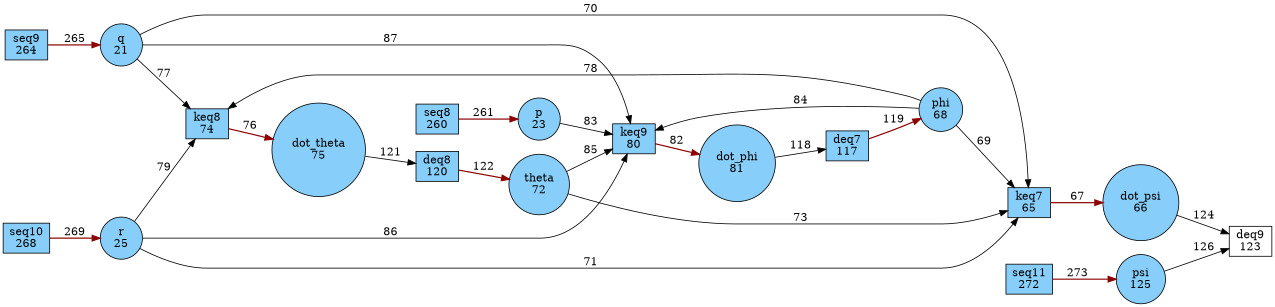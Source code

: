 digraph G {
rankdir = LR;
size ="8.5"
node [shape = box, fillcolor = lightskyblue, style = filled, label="keq7
65"]; keq7;
node [shape = box, fillcolor = lightskyblue, style = filled, label="keq8
74"]; keq8;
node [shape = box, fillcolor = lightskyblue, style = filled, label="keq9
80"]; keq9;
node [shape = box, fillcolor = lightskyblue, style = filled, label="deq7
117"]; deq7;
node [shape = box, fillcolor = lightskyblue, style = filled, label="deq8
120"]; deq8;
node [shape = box, fillcolor = white, style = filled, label="deq9
123"]; deq9;
node [shape = box, fillcolor = lightskyblue, style = filled, label="seq8
260"]; seq8;
node [shape = box, fillcolor = lightskyblue, style = filled, label="seq9
264"]; seq9;
node [shape = box, fillcolor = lightskyblue, style = filled, label="seq10
268"]; seq10;
node [shape = box, fillcolor = lightskyblue, style = filled, label="seq11
272"]; seq11;
node [shape = circle, fillcolor = lightskyblue, style = filled, label="q
21"]; q;
node [shape = circle, fillcolor = lightskyblue, style = filled, label="p
23"]; p;
node [shape = circle, fillcolor = lightskyblue, style = filled, label="r
25"]; r;
node [shape = circle, fillcolor = lightskyblue, style = filled, label="dot_psi
66"]; dot_psi;
node [shape = circle, fillcolor = lightskyblue, style = filled, label="phi
68"]; phi;
node [shape = circle, fillcolor = lightskyblue, style = filled, label="theta
72"]; theta;
node [shape = circle, fillcolor = lightskyblue, style = filled, label="dot_theta
75"]; dot_theta;
node [shape = circle, fillcolor = lightskyblue, style = filled, label="dot_phi
81"]; dot_phi;
node [shape = circle, fillcolor = lightskyblue, style = filled, label="psi
125"]; psi;
keq7 -> dot_psi [penwidth = 1.5, label = "67", color = red4 ];
phi -> keq7 [penwidth = 1, label = "69"];
q -> keq7 [penwidth = 1, label = "70"];
r -> keq7 [penwidth = 1, label = "71"];
theta -> keq7 [penwidth = 1, label = "73"];
keq8 -> dot_theta [penwidth = 1.5, label = "76", color = red4 ];
q -> keq8 [penwidth = 1, label = "77"];
phi -> keq8 [penwidth = 1, label = "78"];
r -> keq8 [penwidth = 1, label = "79"];
keq9 -> dot_phi [penwidth = 1.5, label = "82", color = red4 ];
p -> keq9 [penwidth = 1, label = "83"];
phi -> keq9 [penwidth = 1, label = "84"];
theta -> keq9 [penwidth = 1, label = "85"];
r -> keq9 [penwidth = 1, label = "86"];
q -> keq9 [penwidth = 1, label = "87"];
dot_phi -> deq7 [penwidth = 1, label = "118"];
deq7 -> phi [penwidth = 1.5, label = "119", color = red4 ];
dot_theta -> deq8 [penwidth = 1, label = "121"];
deq8 -> theta [penwidth = 1.5, label = "122", color = red4 ];
dot_psi -> deq9 [penwidth = 1, label = "124"];
psi -> deq9 [penwidth = 1, label = "126"];
seq8 -> p [penwidth = 1.5, label = "261", color = red4 ];
seq9 -> q [penwidth = 1.5, label = "265", color = red4 ];
seq10 -> r [penwidth = 1.5, label = "269", color = red4 ];
seq11 -> psi [penwidth = 1.5, label = "273", color = red4 ];
}
